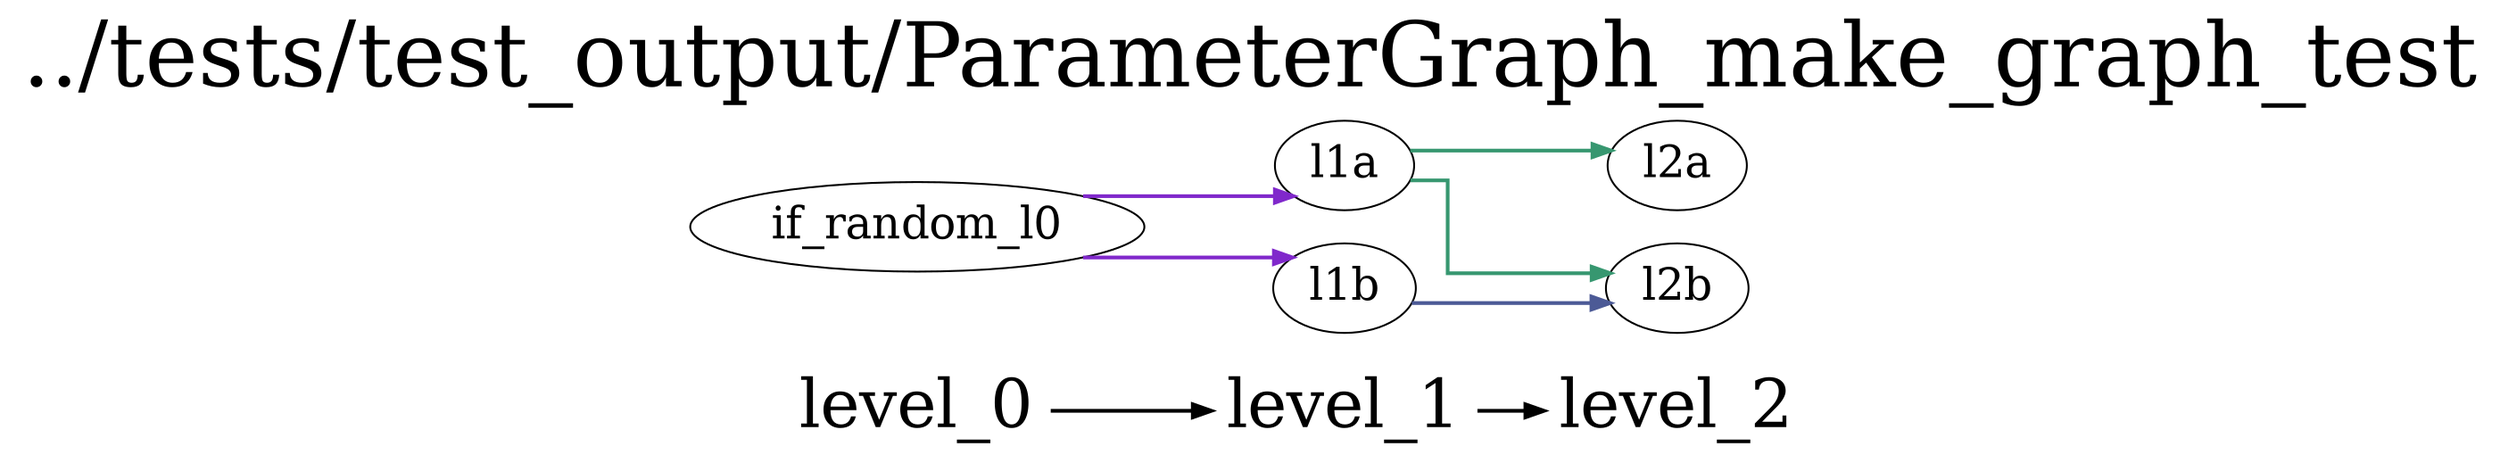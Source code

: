 digraph G {
          splines=ortho;
          fontsize = 48;
          rankdir = "LR";
          node[fontsize=24];
          edge[penwidth=2];
          {
          node [shape=plaintext fontsize=36];
          level_0 -> 
          level_1 -> 
          level_2
          }
          {rank = same;
          level_0;
          if_random_l0;
          }
          {rank = same;
          level_1;
          l1a;
          l1b;
          }
          {rank = same;
          level_2;
          l2a;
          l2b;
          }
          if_random_l0 -> l1a [color="#8028CB"];
          if_random_l0 -> l1b [color="#8028CB"];
          l1b -> l2b [color="#4C5A96"];
          l1a -> l2b [color="#379770"];
          l1a -> l2a [color="#379770"];
          l2b ;
          l2a ;
          labelloc = "t";
          label = "../tests/test_output/ParameterGraph_make_graph_test";
}